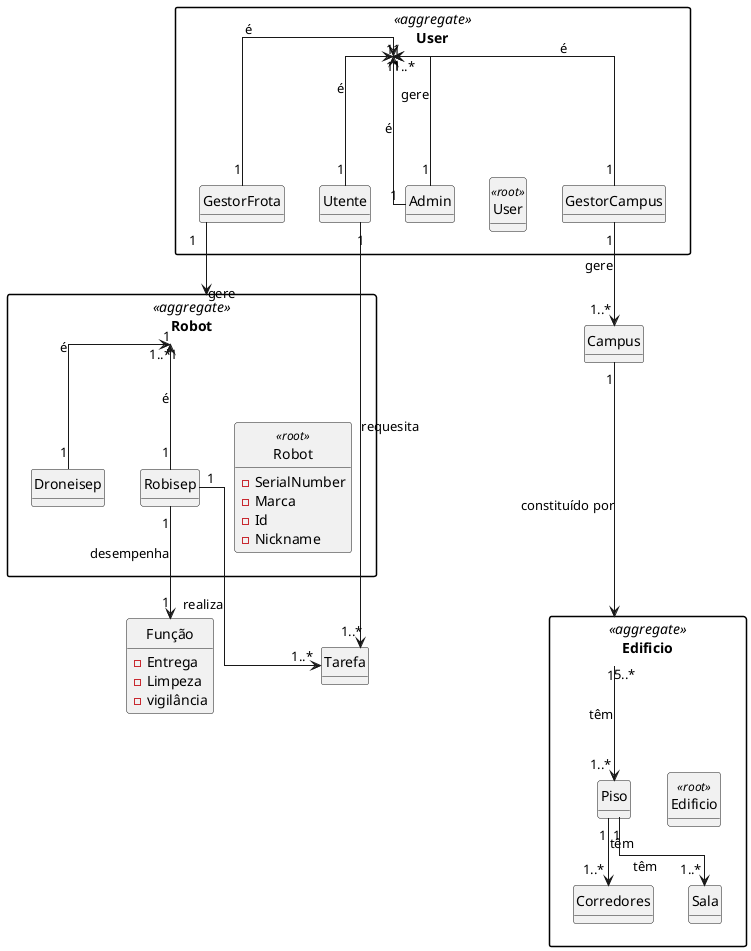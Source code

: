 @startuml

skinparam packageStyle rectangle
skinparam linetype ortho
hide methods
hide circle

package User <<aggregate>> {
   class User <<root>> 
    class Admin
    class GestorFrota
    class GestorCampus
    class Utente

}

package Edificio <<aggregate>> {
    class Edificio <<root>>
    class Piso
    class Corredores
    class Sala
}

class Campus 
   

package Robot <<aggregate>> {
    class Robot <<root>>{
        -SerialNumber
        -Marca
        -Id
        -Nickname
        }
    class Droneisep
    class Robisep
}



enum Função {
    -Entrega
    -Limpeza
    -vigilância
}

class Tarefa{

}

User "1" <--- "1" Admin : é 
User "1" <-- "1" GestorFrota: é 
User "1" <--- "1" GestorCampus: é 
User "1" <- "1" Utente: é 

Admin "1" --> "1..*" User : gere

Utente "1" --> "1..*" Tarefa : requesita 

GestorCampus "1" --> "1..*" Campus : gere

GestorFrota "1" --> "1..*" Robot : gere

Campus "1" ---> "5..*" Edificio : constituído por

Edificio "1" --> "1..*" Piso : têm
Piso "1" --> "1..*" Corredores: têm
Piso "1" --> "1..*" Sala: têm

Robot "1" <-- "1" Droneisep: é 
Robot "1" <-- "1" Robisep: é 


Robisep "1" --> "1..*" Tarefa: realiza 
Robisep "1" --> "1" Função : desempenha












@enduml